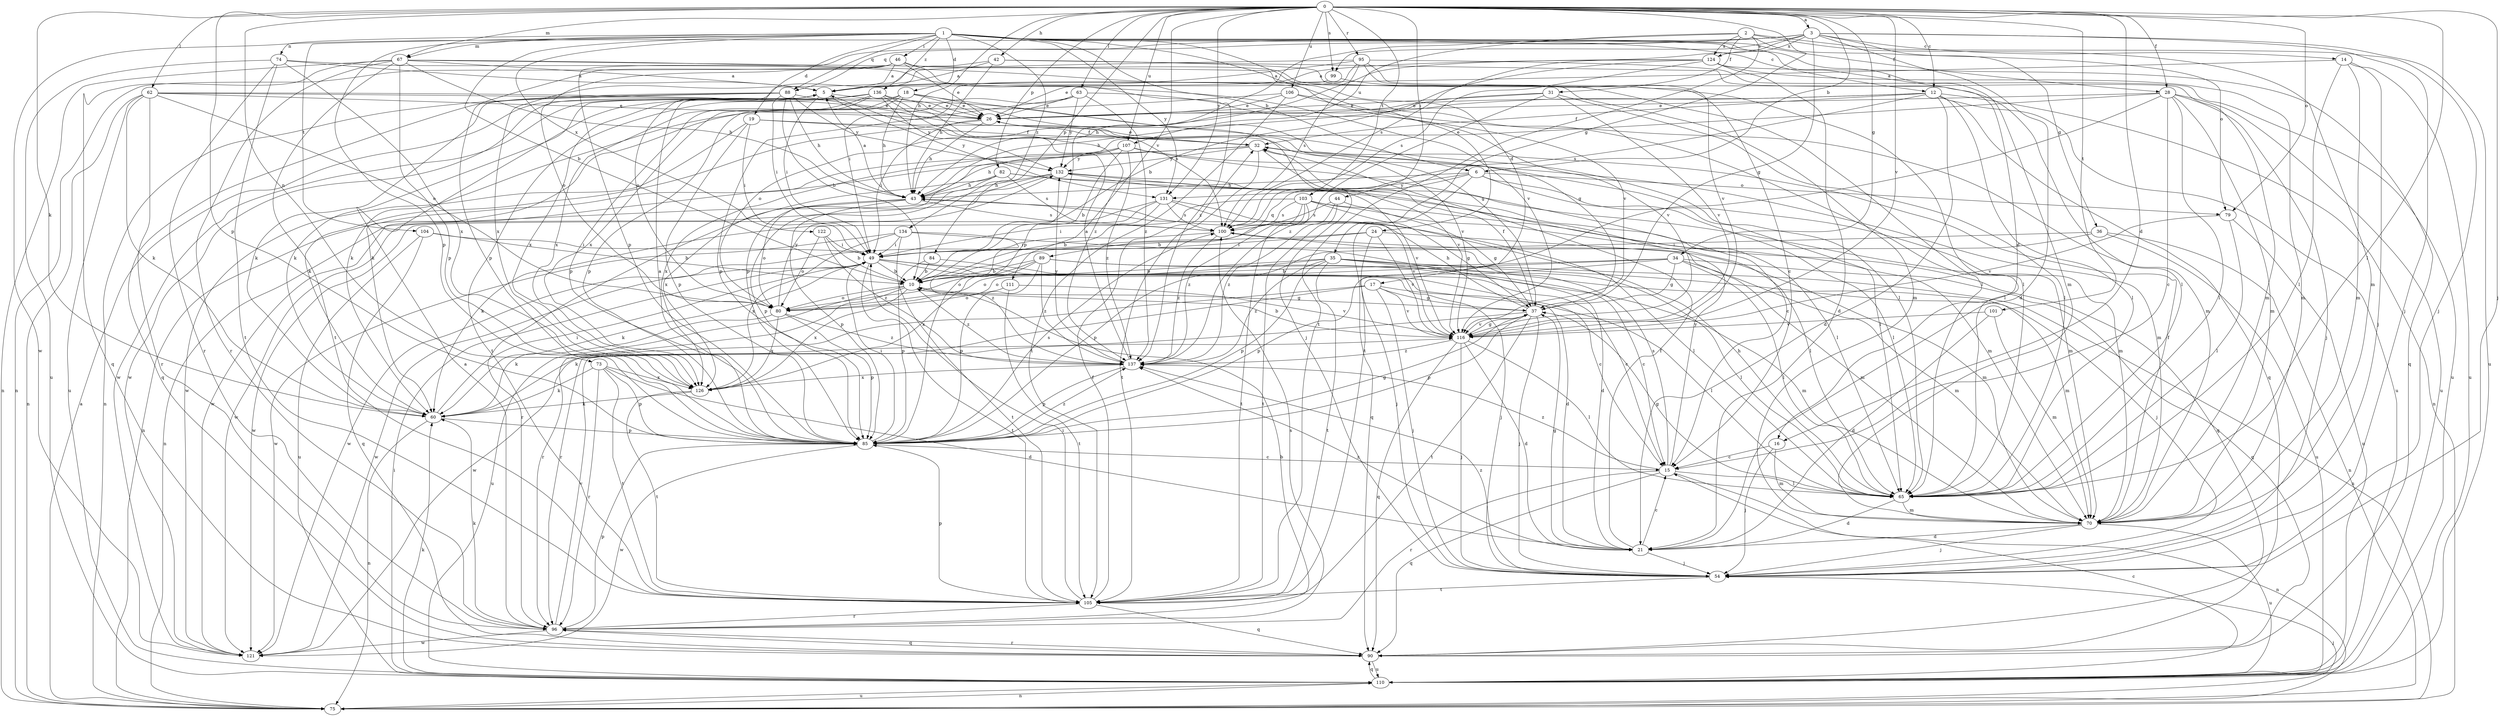 strict digraph  {
0;
1;
2;
3;
5;
6;
10;
12;
14;
15;
16;
17;
18;
19;
21;
24;
26;
28;
31;
32;
34;
35;
36;
37;
42;
43;
44;
46;
49;
54;
60;
62;
63;
65;
67;
70;
73;
74;
75;
79;
80;
82;
84;
85;
88;
89;
90;
95;
96;
99;
100;
101;
103;
104;
105;
106;
107;
110;
111;
116;
121;
122;
124;
126;
131;
132;
134;
136;
137;
0 -> 3  [label=a];
0 -> 6  [label=b];
0 -> 12  [label=c];
0 -> 16  [label=d];
0 -> 28  [label=f];
0 -> 34  [label=g];
0 -> 35  [label=g];
0 -> 42  [label=h];
0 -> 43  [label=h];
0 -> 44  [label=i];
0 -> 54  [label=j];
0 -> 60  [label=k];
0 -> 62  [label=l];
0 -> 63  [label=l];
0 -> 65  [label=l];
0 -> 67  [label=m];
0 -> 73  [label=n];
0 -> 79  [label=o];
0 -> 82  [label=p];
0 -> 84  [label=p];
0 -> 85  [label=p];
0 -> 95  [label=r];
0 -> 99  [label=s];
0 -> 101  [label=t];
0 -> 103  [label=t];
0 -> 106  [label=u];
0 -> 107  [label=u];
0 -> 111  [label=v];
0 -> 116  [label=v];
0 -> 131  [label=y];
1 -> 6  [label=b];
1 -> 10  [label=b];
1 -> 12  [label=c];
1 -> 16  [label=d];
1 -> 17  [label=d];
1 -> 18  [label=d];
1 -> 19  [label=d];
1 -> 24  [label=e];
1 -> 28  [label=f];
1 -> 46  [label=i];
1 -> 67  [label=m];
1 -> 70  [label=m];
1 -> 74  [label=n];
1 -> 85  [label=p];
1 -> 88  [label=q];
1 -> 104  [label=t];
1 -> 122  [label=x];
1 -> 131  [label=y];
1 -> 134  [label=z];
1 -> 136  [label=z];
2 -> 31  [label=f];
2 -> 54  [label=j];
2 -> 70  [label=m];
2 -> 79  [label=o];
2 -> 85  [label=p];
2 -> 105  [label=t];
2 -> 107  [label=u];
2 -> 124  [label=x];
3 -> 14  [label=c];
3 -> 21  [label=d];
3 -> 36  [label=g];
3 -> 37  [label=g];
3 -> 54  [label=j];
3 -> 85  [label=p];
3 -> 88  [label=q];
3 -> 99  [label=s];
3 -> 100  [label=s];
3 -> 110  [label=u];
3 -> 121  [label=w];
3 -> 124  [label=x];
5 -> 26  [label=e];
5 -> 49  [label=i];
5 -> 121  [label=w];
5 -> 126  [label=x];
5 -> 131  [label=y];
6 -> 43  [label=h];
6 -> 65  [label=l];
6 -> 70  [label=m];
6 -> 79  [label=o];
6 -> 89  [label=q];
6 -> 90  [label=q];
6 -> 131  [label=y];
10 -> 37  [label=g];
10 -> 80  [label=o];
10 -> 96  [label=r];
10 -> 110  [label=u];
10 -> 126  [label=x];
10 -> 137  [label=z];
12 -> 21  [label=d];
12 -> 26  [label=e];
12 -> 32  [label=f];
12 -> 43  [label=h];
12 -> 65  [label=l];
12 -> 75  [label=n];
12 -> 90  [label=q];
12 -> 100  [label=s];
12 -> 110  [label=u];
14 -> 5  [label=a];
14 -> 54  [label=j];
14 -> 65  [label=l];
14 -> 70  [label=m];
14 -> 110  [label=u];
15 -> 65  [label=l];
15 -> 75  [label=n];
15 -> 90  [label=q];
15 -> 96  [label=r];
15 -> 100  [label=s];
15 -> 132  [label=y];
15 -> 137  [label=z];
16 -> 15  [label=c];
16 -> 54  [label=j];
16 -> 70  [label=m];
17 -> 37  [label=g];
17 -> 54  [label=j];
17 -> 65  [label=l];
17 -> 96  [label=r];
17 -> 116  [label=v];
17 -> 121  [label=w];
18 -> 26  [label=e];
18 -> 37  [label=g];
18 -> 43  [label=h];
18 -> 54  [label=j];
18 -> 60  [label=k];
18 -> 85  [label=p];
18 -> 126  [label=x];
19 -> 32  [label=f];
19 -> 49  [label=i];
19 -> 85  [label=p];
19 -> 116  [label=v];
19 -> 121  [label=w];
21 -> 15  [label=c];
21 -> 32  [label=f];
21 -> 37  [label=g];
21 -> 54  [label=j];
21 -> 137  [label=z];
24 -> 49  [label=i];
24 -> 54  [label=j];
24 -> 70  [label=m];
24 -> 116  [label=v];
24 -> 121  [label=w];
26 -> 32  [label=f];
26 -> 43  [label=h];
26 -> 49  [label=i];
26 -> 60  [label=k];
28 -> 15  [label=c];
28 -> 26  [label=e];
28 -> 54  [label=j];
28 -> 65  [label=l];
28 -> 70  [label=m];
28 -> 85  [label=p];
28 -> 105  [label=t];
28 -> 110  [label=u];
31 -> 26  [label=e];
31 -> 65  [label=l];
31 -> 80  [label=o];
31 -> 116  [label=v];
31 -> 137  [label=z];
32 -> 26  [label=e];
32 -> 65  [label=l];
32 -> 75  [label=n];
32 -> 105  [label=t];
32 -> 116  [label=v];
32 -> 121  [label=w];
32 -> 132  [label=y];
34 -> 10  [label=b];
34 -> 37  [label=g];
34 -> 65  [label=l];
34 -> 70  [label=m];
34 -> 80  [label=o];
34 -> 85  [label=p];
34 -> 90  [label=q];
35 -> 10  [label=b];
35 -> 15  [label=c];
35 -> 65  [label=l];
35 -> 70  [label=m];
35 -> 75  [label=n];
35 -> 80  [label=o];
35 -> 85  [label=p];
35 -> 105  [label=t];
35 -> 137  [label=z];
36 -> 49  [label=i];
36 -> 75  [label=n];
36 -> 85  [label=p];
36 -> 110  [label=u];
37 -> 32  [label=f];
37 -> 43  [label=h];
37 -> 54  [label=j];
37 -> 60  [label=k];
37 -> 85  [label=p];
37 -> 105  [label=t];
37 -> 116  [label=v];
42 -> 5  [label=a];
42 -> 43  [label=h];
42 -> 65  [label=l];
42 -> 70  [label=m];
42 -> 126  [label=x];
43 -> 5  [label=a];
43 -> 80  [label=o];
43 -> 85  [label=p];
43 -> 96  [label=r];
43 -> 100  [label=s];
44 -> 37  [label=g];
44 -> 100  [label=s];
44 -> 105  [label=t];
44 -> 137  [label=z];
46 -> 5  [label=a];
46 -> 26  [label=e];
46 -> 65  [label=l];
46 -> 75  [label=n];
46 -> 80  [label=o];
46 -> 85  [label=p];
46 -> 137  [label=z];
49 -> 10  [label=b];
49 -> 15  [label=c];
49 -> 21  [label=d];
49 -> 54  [label=j];
49 -> 60  [label=k];
49 -> 105  [label=t];
49 -> 121  [label=w];
54 -> 105  [label=t];
54 -> 137  [label=z];
60 -> 49  [label=i];
60 -> 75  [label=n];
60 -> 85  [label=p];
62 -> 26  [label=e];
62 -> 37  [label=g];
62 -> 60  [label=k];
62 -> 65  [label=l];
62 -> 75  [label=n];
62 -> 80  [label=o];
62 -> 96  [label=r];
62 -> 110  [label=u];
63 -> 26  [label=e];
63 -> 60  [label=k];
63 -> 85  [label=p];
63 -> 116  [label=v];
63 -> 132  [label=y];
63 -> 137  [label=z];
65 -> 21  [label=d];
65 -> 37  [label=g];
65 -> 43  [label=h];
65 -> 70  [label=m];
67 -> 5  [label=a];
67 -> 43  [label=h];
67 -> 70  [label=m];
67 -> 75  [label=n];
67 -> 85  [label=p];
67 -> 90  [label=q];
67 -> 96  [label=r];
67 -> 105  [label=t];
67 -> 116  [label=v];
70 -> 21  [label=d];
70 -> 32  [label=f];
70 -> 54  [label=j];
70 -> 110  [label=u];
73 -> 21  [label=d];
73 -> 60  [label=k];
73 -> 85  [label=p];
73 -> 96  [label=r];
73 -> 105  [label=t];
73 -> 126  [label=x];
74 -> 5  [label=a];
74 -> 96  [label=r];
74 -> 105  [label=t];
74 -> 110  [label=u];
74 -> 116  [label=v];
74 -> 126  [label=x];
75 -> 5  [label=a];
75 -> 54  [label=j];
75 -> 110  [label=u];
79 -> 65  [label=l];
79 -> 110  [label=u];
79 -> 116  [label=v];
80 -> 60  [label=k];
80 -> 85  [label=p];
80 -> 126  [label=x];
80 -> 132  [label=y];
80 -> 137  [label=z];
82 -> 43  [label=h];
82 -> 65  [label=l];
82 -> 70  [label=m];
82 -> 85  [label=p];
82 -> 100  [label=s];
82 -> 126  [label=x];
84 -> 10  [label=b];
84 -> 15  [label=c];
84 -> 85  [label=p];
85 -> 5  [label=a];
85 -> 15  [label=c];
85 -> 37  [label=g];
85 -> 49  [label=i];
85 -> 100  [label=s];
85 -> 121  [label=w];
85 -> 137  [label=z];
88 -> 10  [label=b];
88 -> 26  [label=e];
88 -> 43  [label=h];
88 -> 49  [label=i];
88 -> 60  [label=k];
88 -> 75  [label=n];
88 -> 90  [label=q];
88 -> 132  [label=y];
89 -> 10  [label=b];
89 -> 54  [label=j];
89 -> 70  [label=m];
89 -> 80  [label=o];
89 -> 85  [label=p];
89 -> 126  [label=x];
89 -> 137  [label=z];
90 -> 96  [label=r];
90 -> 110  [label=u];
95 -> 5  [label=a];
95 -> 15  [label=c];
95 -> 26  [label=e];
95 -> 65  [label=l];
95 -> 80  [label=o];
95 -> 100  [label=s];
95 -> 110  [label=u];
96 -> 5  [label=a];
96 -> 10  [label=b];
96 -> 60  [label=k];
96 -> 85  [label=p];
96 -> 90  [label=q];
96 -> 100  [label=s];
96 -> 116  [label=v];
96 -> 121  [label=w];
99 -> 49  [label=i];
99 -> 116  [label=v];
100 -> 49  [label=i];
100 -> 70  [label=m];
100 -> 137  [label=z];
101 -> 21  [label=d];
101 -> 70  [label=m];
101 -> 116  [label=v];
103 -> 10  [label=b];
103 -> 37  [label=g];
103 -> 49  [label=i];
103 -> 65  [label=l];
103 -> 90  [label=q];
103 -> 100  [label=s];
103 -> 105  [label=t];
103 -> 137  [label=z];
104 -> 10  [label=b];
104 -> 49  [label=i];
104 -> 90  [label=q];
104 -> 110  [label=u];
105 -> 32  [label=f];
105 -> 49  [label=i];
105 -> 85  [label=p];
105 -> 90  [label=q];
105 -> 96  [label=r];
106 -> 26  [label=e];
106 -> 60  [label=k];
106 -> 65  [label=l];
106 -> 70  [label=m];
106 -> 105  [label=t];
107 -> 10  [label=b];
107 -> 15  [label=c];
107 -> 43  [label=h];
107 -> 70  [label=m];
107 -> 126  [label=x];
107 -> 132  [label=y];
107 -> 137  [label=z];
110 -> 15  [label=c];
110 -> 49  [label=i];
110 -> 60  [label=k];
110 -> 75  [label=n];
110 -> 90  [label=q];
111 -> 80  [label=o];
111 -> 105  [label=t];
111 -> 116  [label=v];
116 -> 10  [label=b];
116 -> 21  [label=d];
116 -> 37  [label=g];
116 -> 54  [label=j];
116 -> 65  [label=l];
116 -> 90  [label=q];
116 -> 137  [label=z];
122 -> 10  [label=b];
122 -> 49  [label=i];
122 -> 80  [label=o];
122 -> 137  [label=z];
124 -> 5  [label=a];
124 -> 10  [label=b];
124 -> 21  [label=d];
124 -> 43  [label=h];
124 -> 70  [label=m];
124 -> 90  [label=q];
124 -> 100  [label=s];
126 -> 60  [label=k];
126 -> 105  [label=t];
131 -> 10  [label=b];
131 -> 60  [label=k];
131 -> 65  [label=l];
131 -> 100  [label=s];
131 -> 116  [label=v];
131 -> 121  [label=w];
132 -> 43  [label=h];
132 -> 70  [label=m];
132 -> 75  [label=n];
132 -> 116  [label=v];
132 -> 121  [label=w];
134 -> 21  [label=d];
134 -> 49  [label=i];
134 -> 105  [label=t];
134 -> 121  [label=w];
134 -> 126  [label=x];
134 -> 137  [label=z];
136 -> 26  [label=e];
136 -> 85  [label=p];
136 -> 100  [label=s];
136 -> 105  [label=t];
136 -> 121  [label=w];
136 -> 126  [label=x];
136 -> 132  [label=y];
136 -> 137  [label=z];
137 -> 5  [label=a];
137 -> 85  [label=p];
137 -> 126  [label=x];
137 -> 132  [label=y];
}
